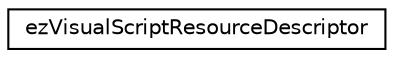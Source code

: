 digraph "Graphical Class Hierarchy"
{
 // LATEX_PDF_SIZE
  edge [fontname="Helvetica",fontsize="10",labelfontname="Helvetica",labelfontsize="10"];
  node [fontname="Helvetica",fontsize="10",shape=record];
  rankdir="LR";
  Node0 [label="ezVisualScriptResourceDescriptor",height=0.2,width=0.4,color="black", fillcolor="white", style="filled",URL="$d4/dd3/structez_visual_script_resource_descriptor.htm",tooltip="Describes a visual script graph (node types and connections)"];
}
